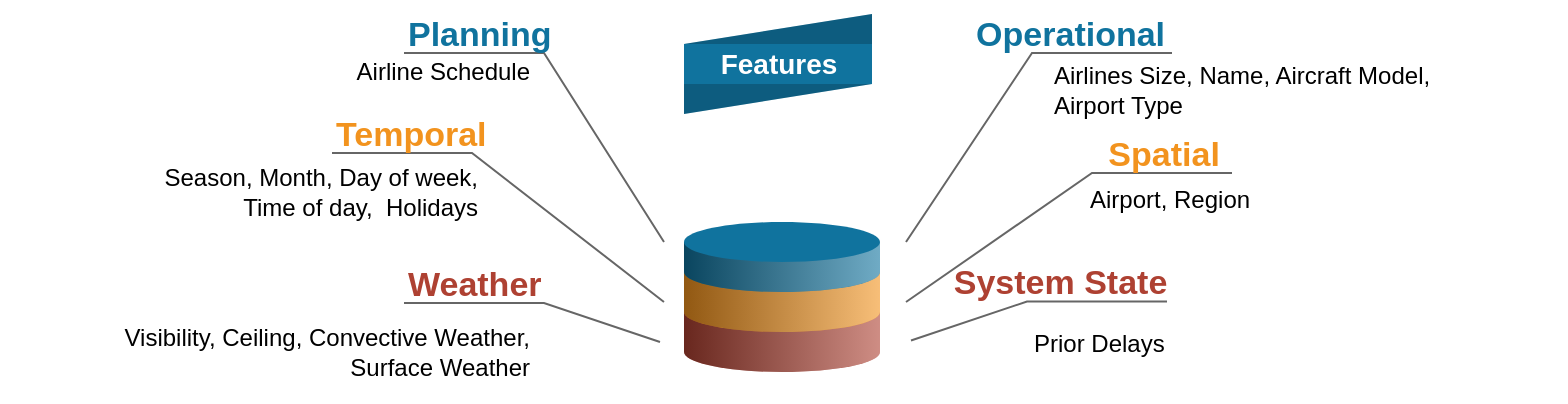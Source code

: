 <mxfile version="17.1.2" type="device" pages="4"><diagram id="ELxE1iW6Zo22qmKeIU2i" name="Featuers"><mxGraphModel dx="946" dy="502" grid="1" gridSize="10" guides="1" tooltips="1" connect="1" arrows="1" fold="1" page="1" pageScale="1" pageWidth="850" pageHeight="1100" math="0" shadow="0"><root><mxCell id="0"/><mxCell id="1" parent="0"/><mxCell id="eHnr-lLYkFIoQZAwKWYa-3" value="" style="verticalLabelPosition=middle;verticalAlign=middle;html=1;shape=mxgraph.infographic.cylinder;fillColor=#AE4132;strokeColor=none;shadow=0;align=left;labelPosition=right;spacingLeft=10;fontStyle=1;fontColor=#AE4132;" parent="1" vertex="1"><mxGeometry x="356" y="290" width="98" height="45" as="geometry"/></mxCell><mxCell id="eHnr-lLYkFIoQZAwKWYa-4" value="" style="verticalLabelPosition=middle;verticalAlign=middle;html=1;shape=mxgraph.infographic.cylinder;fillColor=#F2931E;strokeColor=none;shadow=0;align=left;labelPosition=right;spacingLeft=10;fontStyle=1;fontColor=#F2931E;" parent="1" vertex="1"><mxGeometry x="356" y="270" width="98" height="45" as="geometry"/></mxCell><mxCell id="eHnr-lLYkFIoQZAwKWYa-5" value="" style="verticalLabelPosition=middle;verticalAlign=middle;html=1;shape=mxgraph.infographic.cylinder;fillColor=#10739E;strokeColor=none;shadow=0;align=left;labelPosition=right;spacingLeft=10;fontStyle=1;fontColor=#10739E;" parent="1" vertex="1"><mxGeometry x="356" y="260" width="98" height="35" as="geometry"/></mxCell><mxCell id="eHnr-lLYkFIoQZAwKWYa-6" value="Planning" style="strokeWidth=1;shadow=0;dashed=0;align=center;html=1;shape=mxgraph.mockup.text.callout;linkText=;textSize=17;textColor=#666666;callDir=NW;callStyle=line;fontSize=17;fontColor=#10739E;align=left;verticalAlign=top;strokeColor=#666666;fillColor=#4D9900;flipV=0;fontStyle=1;" parent="1" vertex="1"><mxGeometry x="216" y="150" width="130" height="120" as="geometry"/></mxCell><mxCell id="eHnr-lLYkFIoQZAwKWYa-7" value="Temporal" style="strokeWidth=1;shadow=0;dashed=0;align=center;html=1;shape=mxgraph.mockup.text.callout;linkText=;textSize=17;textColor=#666666;callDir=NW;callStyle=line;fontSize=17;fontColor=#F2931E;align=left;verticalAlign=top;strokeColor=#666666;fillColor=#4D9900;flipV=0;fontStyle=1;" parent="1" vertex="1"><mxGeometry x="180" y="200" width="166" height="100" as="geometry"/></mxCell><mxCell id="eHnr-lLYkFIoQZAwKWYa-8" value="Weather" style="strokeWidth=1;shadow=0;dashed=0;align=center;html=1;shape=mxgraph.mockup.text.callout;linkText=;textSize=17;textColor=#666666;callDir=NW;callStyle=line;fontSize=17;fontColor=#AE4132;align=left;verticalAlign=top;strokeColor=#666666;fillColor=#4D9900;flipV=0;fontStyle=1;" parent="1" vertex="1"><mxGeometry x="216" y="275" width="128" height="45" as="geometry"/></mxCell><mxCell id="eHnr-lLYkFIoQZAwKWYa-11" value="Airline Schedule" style="rounded=0;whiteSpace=wrap;shadow=0;strokeColor=none;strokeWidth=6;fillColor=none;fontSize=12;align=right;html=1;" parent="1" vertex="1"><mxGeometry x="41" y="160" width="240" height="50" as="geometry"/></mxCell><mxCell id="eHnr-lLYkFIoQZAwKWYa-12" value="Season, Month, Day of week,&lt;br&gt;Time of day,&amp;nbsp; Holidays" style="rounded=0;whiteSpace=wrap;shadow=0;strokeColor=none;strokeWidth=6;fillColor=none;fontSize=12;align=right;html=1;" parent="1" vertex="1"><mxGeometry x="14" y="220" width="241" height="50" as="geometry"/></mxCell><mxCell id="eHnr-lLYkFIoQZAwKWYa-13" value="Visibility, Ceiling, Convective Weather, Surface Weather" style="rounded=0;whiteSpace=wrap;shadow=0;strokeColor=none;strokeWidth=6;fillColor=none;fontSize=12;align=right;html=1;" parent="1" vertex="1"><mxGeometry x="41" y="300" width="240" height="50" as="geometry"/></mxCell><mxCell id="eHnr-lLYkFIoQZAwKWYa-25" value="&amp;nbsp; &amp;nbsp; &amp;nbsp; &amp;nbsp;Operational" style="strokeWidth=1;shadow=0;dashed=0;align=right;html=1;shape=mxgraph.mockup.text.callout;linkText=;textSize=17;textColor=#666666;callDir=NW;callStyle=line;fontSize=17;fontColor=#10739E;align=left;verticalAlign=top;strokeColor=#666666;fillColor=#4D9900;flipV=0;fontStyle=1;flipH=1;" parent="1" vertex="1"><mxGeometry x="467" y="150" width="133" height="120" as="geometry"/></mxCell><mxCell id="eHnr-lLYkFIoQZAwKWYa-26" value="&amp;nbsp; &amp;nbsp; &amp;nbsp; &amp;nbsp; &amp;nbsp; &amp;nbsp; &amp;nbsp; &amp;nbsp; &amp;nbsp; &amp;nbsp; &amp;nbsp;Spatial" style="strokeWidth=1;shadow=0;dashed=0;align=center;html=1;shape=mxgraph.mockup.text.callout;linkText=;textSize=17;textColor=#666666;callDir=NW;callStyle=line;fontSize=17;fontColor=#F2931E;align=left;verticalAlign=top;strokeColor=#666666;fillColor=#4D9900;flipV=0;fontStyle=1;flipH=1;" parent="1" vertex="1"><mxGeometry x="467" y="210" width="163" height="90" as="geometry"/></mxCell><mxCell id="eHnr-lLYkFIoQZAwKWYa-29" value="Airlines Size, Name, Aircraft Model,&lt;br&gt;Airport Type" style="rounded=0;whiteSpace=wrap;shadow=0;strokeColor=none;strokeWidth=6;fillColor=none;fontSize=12;align=left;html=1;flipH=1;" parent="1" vertex="1"><mxGeometry x="539" y="169" width="240" height="50" as="geometry"/></mxCell><mxCell id="eHnr-lLYkFIoQZAwKWYa-30" value="Airport, Region" style="rounded=0;whiteSpace=wrap;shadow=0;strokeColor=none;strokeWidth=6;fillColor=none;fontSize=12;align=left;html=1;flipH=1;" parent="1" vertex="1"><mxGeometry x="557" y="224" width="240" height="50" as="geometry"/></mxCell><mxCell id="eHnr-lLYkFIoQZAwKWYa-31" value="Prior Delays" style="rounded=0;whiteSpace=wrap;shadow=0;strokeColor=none;strokeWidth=6;fillColor=none;fontSize=12;align=left;html=1;flipH=1;" parent="1" vertex="1"><mxGeometry x="529" y="296.25" width="240" height="50" as="geometry"/></mxCell><mxCell id="eHnr-lLYkFIoQZAwKWYa-33" value="Features" style="html=1;shape=mxgraph.infographic.ribbonRolled;dx=185;dy=15;fillColor=#10739E;strokeColor=none;align=center;verticalAlign=middle;fontColor=#ffffff;fontSize=14;fontStyle=1;" parent="1" vertex="1"><mxGeometry x="356" y="156" width="94" height="50" as="geometry"/></mxCell><mxCell id="eHnr-lLYkFIoQZAwKWYa-34" value="&amp;nbsp; &amp;nbsp; System State" style="strokeWidth=1;shadow=0;dashed=0;align=center;html=1;shape=mxgraph.mockup.text.callout;linkText=;textSize=17;textColor=#666666;callDir=NW;callStyle=line;fontSize=17;fontColor=#AE4132;align=left;verticalAlign=top;strokeColor=#666666;fillColor=#4D9900;flipV=0;fontStyle=1;flipH=1;" parent="1" vertex="1"><mxGeometry x="469.5" y="274.25" width="128" height="45" as="geometry"/></mxCell></root></mxGraphModel></diagram><diagram id="Yxs7DGi1loMOBAircm_u" name="Join Strategy"><mxGraphModel dx="946" dy="502" grid="1" gridSize="10" guides="1" tooltips="1" connect="1" arrows="1" fold="1" page="1" pageScale="1" pageWidth="1100" pageHeight="850" math="0" shadow="0"><root><mxCell id="9snrTsCeY3KyEI5mUoY3-0"/><mxCell id="9snrTsCeY3KyEI5mUoY3-1" parent="9snrTsCeY3KyEI5mUoY3-0"/><mxCell id="9snrTsCeY3KyEI5mUoY3-45" value="" style="rounded=0;whiteSpace=wrap;html=1;strokeColor=#FFFFFF;fillColor=none;" parent="9snrTsCeY3KyEI5mUoY3-1" vertex="1"><mxGeometry x="30" y="120" width="1050" height="540" as="geometry"/></mxCell><mxCell id="9snrTsCeY3KyEI5mUoY3-6" value="Identify Airport's &lt;br&gt;Weather Station" style="shape=ellipse;html=1;dashed=0;whitespace=wrap;perimeter=ellipsePerimeter;fillColor=#FFCC99;" parent="9snrTsCeY3KyEI5mUoY3-1" vertex="1"><mxGeometry x="280" y="190" width="120" height="110" as="geometry"/></mxCell><mxCell id="9snrTsCeY3KyEI5mUoY3-7" value="" style="curved=1;endArrow=classic;html=1;rounded=0;entryX=-0.025;entryY=0.409;entryDx=0;entryDy=0;entryPerimeter=0;" parent="9snrTsCeY3KyEI5mUoY3-1" target="9snrTsCeY3KyEI5mUoY3-6" edge="1"><mxGeometry width="50" height="50" relative="1" as="geometry"><mxPoint x="70" y="160" as="sourcePoint"/><mxPoint x="270" y="230" as="targetPoint"/><Array as="points"><mxPoint x="150" y="220"/></Array></mxGeometry></mxCell><mxCell id="9snrTsCeY3KyEI5mUoY3-8" value="Airport IATA/ICAO Codes" style="edgeLabel;html=1;align=center;verticalAlign=middle;resizable=0;points=[];fillColor=#FFFFFF;labelBackgroundColor=none;" parent="9snrTsCeY3KyEI5mUoY3-7" vertex="1" connectable="0"><mxGeometry x="0.114" y="1" relative="1" as="geometry"><mxPoint x="-64" y="-23" as="offset"/></mxGeometry></mxCell><mxCell id="9snrTsCeY3KyEI5mUoY3-9" value="" style="curved=1;endArrow=classic;html=1;rounded=0;entryX=-0.017;entryY=0.418;entryDx=0;entryDy=0;entryPerimeter=0;" parent="9snrTsCeY3KyEI5mUoY3-1" target="9snrTsCeY3KyEI5mUoY3-6" edge="1"><mxGeometry width="50" height="50" relative="1" as="geometry"><mxPoint x="80" y="300" as="sourcePoint"/><mxPoint x="290" y="230" as="targetPoint"/><Array as="points"><mxPoint x="100" y="280"/><mxPoint x="160" y="230"/></Array></mxGeometry></mxCell><mxCell id="9snrTsCeY3KyEI5mUoY3-10" value="Weather Station, Neighbor ICAO,&lt;br&gt;Distance to neighbor" style="edgeLabel;html=1;align=center;verticalAlign=middle;resizable=0;points=[];fillColor=none;labelBackgroundColor=none;" parent="9snrTsCeY3KyEI5mUoY3-9" vertex="1" connectable="0"><mxGeometry x="0.114" y="1" relative="1" as="geometry"><mxPoint x="-2" y="24" as="offset"/></mxGeometry></mxCell><mxCell id="9snrTsCeY3KyEI5mUoY3-11" value="" style="curved=1;endArrow=classic;html=1;rounded=0;entryX=0;entryY=0.5;entryDx=0;entryDy=0;" parent="9snrTsCeY3KyEI5mUoY3-1" target="9snrTsCeY3KyEI5mUoY3-25" edge="1"><mxGeometry width="50" height="50" relative="1" as="geometry"><mxPoint x="60" y="360" as="sourcePoint"/><mxPoint x="280" y="430" as="targetPoint"/><Array as="points"><mxPoint x="150" y="391"/></Array></mxGeometry></mxCell><mxCell id="9snrTsCeY3KyEI5mUoY3-12" value="Airport Latitude/Longitude" style="edgeLabel;html=1;align=center;verticalAlign=middle;resizable=0;points=[];fillColor=none;labelBackgroundColor=none;" parent="9snrTsCeY3KyEI5mUoY3-11" vertex="1" connectable="0"><mxGeometry x="0.114" y="1" relative="1" as="geometry"><mxPoint x="-22" y="-10" as="offset"/></mxGeometry></mxCell><mxCell id="9snrTsCeY3KyEI5mUoY3-13" value="" style="curved=1;endArrow=classic;html=1;rounded=0;entryX=0;entryY=0.5;entryDx=0;entryDy=0;" parent="9snrTsCeY3KyEI5mUoY3-1" target="9snrTsCeY3KyEI5mUoY3-25" edge="1"><mxGeometry width="50" height="50" relative="1" as="geometry"><mxPoint x="50" y="460" as="sourcePoint"/><mxPoint x="280" y="460" as="targetPoint"/><Array as="points"><mxPoint x="120" y="420"/></Array></mxGeometry></mxCell><mxCell id="9snrTsCeY3KyEI5mUoY3-14" value="Weather Station Latitude/Longitude" style="edgeLabel;html=1;align=center;verticalAlign=middle;resizable=0;points=[];fillColor=none;labelBackgroundColor=none;" parent="9snrTsCeY3KyEI5mUoY3-13" vertex="1" connectable="0"><mxGeometry x="0.114" y="1" relative="1" as="geometry"><mxPoint x="-19" y="7" as="offset"/></mxGeometry></mxCell><mxCell id="9snrTsCeY3KyEI5mUoY3-15" value="" style="curved=1;endArrow=classic;html=1;rounded=0;entryX=0;entryY=0.5;entryDx=0;entryDy=0;exitX=0.967;exitY=0.709;exitDx=0;exitDy=0;exitPerimeter=0;" parent="9snrTsCeY3KyEI5mUoY3-1" source="9snrTsCeY3KyEI5mUoY3-6" target="9snrTsCeY3KyEI5mUoY3-21" edge="1"><mxGeometry width="50" height="50" relative="1" as="geometry"><mxPoint x="440" y="230" as="sourcePoint"/><mxPoint x="670" y="350" as="targetPoint"/><Array as="points"><mxPoint x="500" y="352"/></Array></mxGeometry></mxCell><mxCell id="9snrTsCeY3KyEI5mUoY3-16" value="Upto 5 weather stations&lt;br&gt;within 20 miles" style="edgeLabel;html=1;align=center;verticalAlign=middle;resizable=0;points=[];fillColor=none;labelBackgroundColor=none;" parent="9snrTsCeY3KyEI5mUoY3-15" vertex="1" connectable="0"><mxGeometry x="0.114" y="1" relative="1" as="geometry"><mxPoint x="16" y="-6" as="offset"/></mxGeometry></mxCell><mxCell id="9snrTsCeY3KyEI5mUoY3-19" value="" style="curved=1;endArrow=classic;html=1;rounded=0;entryX=0;entryY=0.5;entryDx=0;entryDy=0;exitX=1.025;exitY=0.418;exitDx=0;exitDy=0;exitPerimeter=0;" parent="9snrTsCeY3KyEI5mUoY3-1" source="9snrTsCeY3KyEI5mUoY3-25" target="9snrTsCeY3KyEI5mUoY3-21" edge="1"><mxGeometry width="50" height="50" relative="1" as="geometry"><mxPoint x="390.374" y="427.405" as="sourcePoint"/><mxPoint x="670" y="350" as="targetPoint"/><Array as="points"><mxPoint x="510" y="350"/></Array></mxGeometry></mxCell><mxCell id="9snrTsCeY3KyEI5mUoY3-21" value="Aggregate and&amp;nbsp;&lt;br&gt;Window Weather" style="shape=ellipse;html=1;dashed=0;whitespace=wrap;perimeter=ellipsePerimeter;fillColor=#FFCC99;" parent="9snrTsCeY3KyEI5mUoY3-1" vertex="1"><mxGeometry x="590" y="300" width="110" height="103" as="geometry"/></mxCell><mxCell id="9snrTsCeY3KyEI5mUoY3-22" value="Time Window&lt;br&gt;For Flights" style="shape=ellipse;html=1;dashed=0;whitespace=wrap;perimeter=ellipsePerimeter;fillColor=#FFCC99;" parent="9snrTsCeY3KyEI5mUoY3-1" vertex="1"><mxGeometry x="532" y="479" width="100" height="100" as="geometry"/></mxCell><mxCell id="9snrTsCeY3KyEI5mUoY3-23" value="" style="curved=1;endArrow=classic;html=1;rounded=0;entryX=0;entryY=0.5;entryDx=0;entryDy=0;" parent="9snrTsCeY3KyEI5mUoY3-1" target="9snrTsCeY3KyEI5mUoY3-22" edge="1"><mxGeometry width="50" height="50" relative="1" as="geometry"><mxPoint x="350" y="500" as="sourcePoint"/><mxPoint x="680" y="590" as="targetPoint"/><Array as="points"/></mxGeometry></mxCell><mxCell id="9snrTsCeY3KyEI5mUoY3-24" value="Flight Info" style="edgeLabel;html=1;align=center;verticalAlign=middle;resizable=0;points=[];fillColor=none;labelBackgroundColor=none;" parent="9snrTsCeY3KyEI5mUoY3-23" vertex="1" connectable="0"><mxGeometry x="0.114" y="1" relative="1" as="geometry"><mxPoint x="-45" y="-9" as="offset"/></mxGeometry></mxCell><mxCell id="9snrTsCeY3KyEI5mUoY3-25" value="Nearest Neighbor&lt;br&gt;Search" style="shape=ellipse;html=1;dashed=0;whitespace=wrap;perimeter=ellipsePerimeter;fillColor=#FFCC99;" parent="9snrTsCeY3KyEI5mUoY3-1" vertex="1"><mxGeometry x="280" y="351" width="120" height="110" as="geometry"/></mxCell><mxCell id="9snrTsCeY3KyEI5mUoY3-26" value="Weather 2 hours&amp;nbsp;&lt;br&gt;Before Departure" style="shape=ellipse;html=1;dashed=0;whitespace=wrap;perimeter=ellipsePerimeter;fillColor=#FFCC99;" parent="9snrTsCeY3KyEI5mUoY3-1" vertex="1"><mxGeometry x="805" y="374" width="110" height="103" as="geometry"/></mxCell><mxCell id="9snrTsCeY3KyEI5mUoY3-27" value="" style="curved=1;endArrow=classic;html=1;rounded=0;entryX=0;entryY=0.5;entryDx=0;entryDy=0;" parent="9snrTsCeY3KyEI5mUoY3-1" target="9snrTsCeY3KyEI5mUoY3-22" edge="1"><mxGeometry width="50" height="50" relative="1" as="geometry"><mxPoint x="360" y="570" as="sourcePoint"/><mxPoint x="540" y="498" as="targetPoint"/><Array as="points"><mxPoint x="440" y="510"/></Array></mxGeometry></mxCell><mxCell id="9snrTsCeY3KyEI5mUoY3-28" value="Airport Timezone" style="edgeLabel;html=1;align=center;verticalAlign=middle;resizable=0;points=[];fillColor=none;labelBackgroundColor=none;" parent="9snrTsCeY3KyEI5mUoY3-27" vertex="1" connectable="0"><mxGeometry x="0.114" y="1" relative="1" as="geometry"><mxPoint x="-29" y="31" as="offset"/></mxGeometry></mxCell><mxCell id="9snrTsCeY3KyEI5mUoY3-30" value="" style="curved=1;endArrow=classic;html=1;rounded=0;exitX=0.973;exitY=0.689;exitDx=0;exitDy=0;exitPerimeter=0;entryX=0.027;entryY=0.369;entryDx=0;entryDy=0;entryPerimeter=0;" parent="9snrTsCeY3KyEI5mUoY3-1" source="9snrTsCeY3KyEI5mUoY3-21" target="9snrTsCeY3KyEI5mUoY3-26" edge="1"><mxGeometry width="50" height="50" relative="1" as="geometry"><mxPoint x="700" y="351" as="sourcePoint"/><mxPoint x="800" y="410" as="targetPoint"/><Array as="points"><mxPoint x="720" y="400"/></Array></mxGeometry></mxCell><mxCell id="9snrTsCeY3KyEI5mUoY3-31" value="Hourly Weather" style="edgeLabel;html=1;align=center;verticalAlign=middle;resizable=0;points=[];fillColor=none;labelBackgroundColor=none;" parent="9snrTsCeY3KyEI5mUoY3-30" vertex="1" connectable="0"><mxGeometry x="0.114" y="1" relative="1" as="geometry"><mxPoint x="-3" y="-23" as="offset"/></mxGeometry></mxCell><mxCell id="9snrTsCeY3KyEI5mUoY3-32" value="" style="curved=1;endArrow=classic;html=1;rounded=0;entryX=-0.009;entryY=0.369;entryDx=0;entryDy=0;exitX=1.01;exitY=0.44;exitDx=0;exitDy=0;exitPerimeter=0;entryPerimeter=0;" parent="9snrTsCeY3KyEI5mUoY3-1" source="9snrTsCeY3KyEI5mUoY3-22" target="9snrTsCeY3KyEI5mUoY3-26" edge="1"><mxGeometry width="50" height="50" relative="1" as="geometry"><mxPoint x="630" y="483" as="sourcePoint"/><mxPoint x="800" y="461" as="targetPoint"/><Array as="points"><mxPoint x="690" y="450"/><mxPoint x="750" y="420"/></Array></mxGeometry></mxCell><mxCell id="9snrTsCeY3KyEI5mUoY3-33" value="Hourly Flights" style="edgeLabel;html=1;align=center;verticalAlign=middle;resizable=0;points=[];fillColor=none;labelBackgroundColor=none;" parent="9snrTsCeY3KyEI5mUoY3-32" vertex="1" connectable="0"><mxGeometry x="0.114" y="1" relative="1" as="geometry"><mxPoint x="-23" y="23" as="offset"/></mxGeometry></mxCell><mxCell id="9snrTsCeY3KyEI5mUoY3-36" value="Flight Arrival&lt;br&gt;Information" style="shape=ellipse;html=1;dashed=0;whitespace=wrap;perimeter=ellipsePerimeter;fillColor=#FFCC99;" parent="9snrTsCeY3KyEI5mUoY3-1" vertex="1"><mxGeometry x="753" y="530" width="100" height="100" as="geometry"/></mxCell><mxCell id="9snrTsCeY3KyEI5mUoY3-37" value="" style="curved=1;endArrow=classic;html=1;rounded=0;entryX=0;entryY=0.5;entryDx=0;entryDy=0;" parent="9snrTsCeY3KyEI5mUoY3-1" target="9snrTsCeY3KyEI5mUoY3-36" edge="1"><mxGeometry width="50" height="50" relative="1" as="geometry"><mxPoint x="630" y="620" as="sourcePoint"/><mxPoint x="532" y="669" as="targetPoint"/><Array as="points"><mxPoint x="690" y="590"/></Array></mxGeometry></mxCell><mxCell id="9snrTsCeY3KyEI5mUoY3-38" value="Flight Arrival, Tail Number" style="edgeLabel;html=1;align=center;verticalAlign=middle;resizable=0;points=[];fillColor=none;labelBackgroundColor=none;" parent="9snrTsCeY3KyEI5mUoY3-37" vertex="1" connectable="0"><mxGeometry x="0.114" y="1" relative="1" as="geometry"><mxPoint x="-15" y="21" as="offset"/></mxGeometry></mxCell><mxCell id="9snrTsCeY3KyEI5mUoY3-39" value="Joined Data" style="html=1;dashed=0;whitespace=wrap;shape=partialRectangle;right=0;fillColor=#FFCC99;" parent="9snrTsCeY3KyEI5mUoY3-1" vertex="1"><mxGeometry x="945" y="479" width="100" height="30" as="geometry"/></mxCell><mxCell id="9snrTsCeY3KyEI5mUoY3-40" value="" style="curved=1;endArrow=classic;html=1;rounded=0;exitX=0.973;exitY=0.689;exitDx=0;exitDy=0;exitPerimeter=0;entryX=0;entryY=0;entryDx=0;entryDy=0;" parent="9snrTsCeY3KyEI5mUoY3-1" target="9snrTsCeY3KyEI5mUoY3-39" edge="1"><mxGeometry width="50" height="50" relative="1" as="geometry"><mxPoint x="915" y="435.957" as="sourcePoint"/><mxPoint x="1025.94" y="476.997" as="targetPoint"/><Array as="points"><mxPoint x="937.97" y="464.99"/></Array></mxGeometry></mxCell><mxCell id="9snrTsCeY3KyEI5mUoY3-41" value="Weather Features" style="edgeLabel;html=1;align=center;verticalAlign=middle;resizable=0;points=[];fillColor=none;labelBackgroundColor=none;" parent="9snrTsCeY3KyEI5mUoY3-40" vertex="1" connectable="0"><mxGeometry x="0.114" y="1" relative="1" as="geometry"><mxPoint x="-14" y="3" as="offset"/></mxGeometry></mxCell><mxCell id="9snrTsCeY3KyEI5mUoY3-42" value="" style="curved=1;endArrow=classic;html=1;rounded=0;entryX=0;entryY=0.5;entryDx=0;entryDy=0;exitX=1;exitY=0;exitDx=0;exitDy=0;" parent="9snrTsCeY3KyEI5mUoY3-1" source="9snrTsCeY3KyEI5mUoY3-36" target="9snrTsCeY3KyEI5mUoY3-39" edge="1"><mxGeometry width="50" height="50" relative="1" as="geometry"><mxPoint x="640" y="630" as="sourcePoint"/><mxPoint x="820" y="590" as="targetPoint"/><Array as="points"><mxPoint x="895" y="500"/></Array></mxGeometry></mxCell><mxCell id="9snrTsCeY3KyEI5mUoY3-43" value="Arrival Features" style="edgeLabel;html=1;align=center;verticalAlign=middle;resizable=0;points=[];fillColor=none;labelBackgroundColor=none;" parent="9snrTsCeY3KyEI5mUoY3-42" vertex="1" connectable="0"><mxGeometry x="0.114" y="1" relative="1" as="geometry"><mxPoint x="9" y="38" as="offset"/></mxGeometry></mxCell><mxCell id="4X8jg-uY6ggj6qq-rage-1" value="" style="curved=1;endArrow=classic;html=1;rounded=0;exitX=0.59;exitY=1.033;exitDx=0;exitDy=0;exitPerimeter=0;entryX=0.5;entryY=0;entryDx=0;entryDy=0;" edge="1" parent="9snrTsCeY3KyEI5mUoY3-1" source="4X8jg-uY6ggj6qq-rage-7" target="9snrTsCeY3KyEI5mUoY3-39"><mxGeometry width="50" height="50" relative="1" as="geometry"><mxPoint x="932.97" y="321.979" as="sourcePoint"/><mxPoint x="955" y="489" as="targetPoint"/><Array as="points"/></mxGeometry></mxCell><mxCell id="4X8jg-uY6ggj6qq-rage-4" value="" style="curved=1;endArrow=classic;html=1;rounded=0;entryX=0.35;entryY=0.033;entryDx=0;entryDy=0;exitX=0.64;exitY=1.1;exitDx=0;exitDy=0;exitPerimeter=0;entryPerimeter=0;" edge="1" parent="9snrTsCeY3KyEI5mUoY3-1" source="4X8jg-uY6ggj6qq-rage-6" target="9snrTsCeY3KyEI5mUoY3-39"><mxGeometry width="50" height="50" relative="1" as="geometry"><mxPoint x="803.985" y="294.917" as="sourcePoint"/><mxPoint x="963" y="477" as="targetPoint"/><Array as="points"><mxPoint x="960" y="370"/></Array></mxGeometry></mxCell><mxCell id="4X8jg-uY6ggj6qq-rage-6" value="Flights" style="html=1;dashed=0;whitespace=wrap;shape=partialRectangle;right=0;fillColor=#FFCC99;" vertex="1" parent="9snrTsCeY3KyEI5mUoY3-1"><mxGeometry x="880" y="300" width="100" height="30" as="geometry"/></mxCell><mxCell id="4X8jg-uY6ggj6qq-rage-7" value="Holidays" style="html=1;dashed=0;whitespace=wrap;shape=partialRectangle;right=0;fillColor=#FFCC99;" vertex="1" parent="9snrTsCeY3KyEI5mUoY3-1"><mxGeometry x="980" y="351" width="100" height="30" as="geometry"/></mxCell><mxCell id="4X8jg-uY6ggj6qq-rage-8" value="Flights" style="html=1;dashed=0;whitespace=wrap;shape=partialRectangle;right=0;fillColor=#FFCC99;" vertex="1" parent="9snrTsCeY3KyEI5mUoY3-1"><mxGeometry x="870" y="640" width="100" height="30" as="geometry"/></mxCell><mxCell id="4X8jg-uY6ggj6qq-rage-9" value="" style="curved=1;endArrow=classic;html=1;rounded=0;entryX=0.5;entryY=1;entryDx=0;entryDy=0;exitX=0.41;exitY=-0.067;exitDx=0;exitDy=0;exitPerimeter=0;" edge="1" parent="9snrTsCeY3KyEI5mUoY3-1" source="4X8jg-uY6ggj6qq-rage-8" target="9snrTsCeY3KyEI5mUoY3-39"><mxGeometry width="50" height="50" relative="1" as="geometry"><mxPoint x="904" y="313" as="sourcePoint"/><mxPoint x="973" y="487" as="targetPoint"/><Array as="points"><mxPoint x="960" y="590"/></Array></mxGeometry></mxCell></root></mxGraphModel></diagram><diagram id="CENBwo9_lB7nV1b0lRuD" name="Data Pipeline"><mxGraphModel dx="946" dy="502" grid="1" gridSize="10" guides="1" tooltips="1" connect="1" arrows="1" fold="1" page="1" pageScale="1" pageWidth="1100" pageHeight="850" math="0" shadow="0"><root><mxCell id="f1CGAwBsZmgFilB_ZG5D-0"/><mxCell id="f1CGAwBsZmgFilB_ZG5D-1" parent="f1CGAwBsZmgFilB_ZG5D-0"/><mxCell id="x0UOoGKCT_7SQoaScSWO-2" value="" style="shape=step;perimeter=stepPerimeter;whiteSpace=wrap;html=1;fixedSize=1;size=10;direction=south;fillColor=#10739E;strokeColor=none;rounded=0;labelBackgroundColor=none;" parent="f1CGAwBsZmgFilB_ZG5D-1" vertex="1"><mxGeometry x="120" y="82" width="70" height="80" as="geometry"/></mxCell><mxCell id="x0UOoGKCT_7SQoaScSWO-3" value="" style="shape=step;perimeter=stepPerimeter;whiteSpace=wrap;html=1;fixedSize=1;size=10;direction=south;fillColor=#F2931E;strokeColor=none;rounded=0;labelBackgroundColor=none;" parent="f1CGAwBsZmgFilB_ZG5D-1" vertex="1"><mxGeometry x="120" y="162" width="70" height="80" as="geometry"/></mxCell><mxCell id="x0UOoGKCT_7SQoaScSWO-4" value="" style="shape=step;perimeter=stepPerimeter;whiteSpace=wrap;html=1;fixedSize=1;size=10;direction=south;fillColor=#AE4132;strokeColor=none;rounded=0;labelBackgroundColor=none;" parent="f1CGAwBsZmgFilB_ZG5D-1" vertex="1"><mxGeometry x="120" y="242" width="70" height="80" as="geometry"/></mxCell><mxCell id="x0UOoGKCT_7SQoaScSWO-7" value="&lt;font&gt;&lt;font style=&quot;font-size: 12px&quot; color=&quot;#10739E&quot;&gt;&lt;b&gt;Raw Data&lt;/b&gt;&lt;/font&gt;&lt;br&gt;&lt;br&gt;&lt;font size=&quot;1&quot;&gt;Source data as Parquet files.&lt;/font&gt;&lt;br&gt;&lt;/font&gt;" style="rounded=1;strokeColor=none;fillColor=#EEEEEE;align=center;arcSize=12;verticalAlign=top;whiteSpace=wrap;html=1;fontSize=12;labelBackgroundColor=none;" parent="f1CGAwBsZmgFilB_ZG5D-1" vertex="1"><mxGeometry x="220" y="82" width="200" height="70" as="geometry"/></mxCell><mxCell id="x0UOoGKCT_7SQoaScSWO-8" value="&lt;font&gt;&lt;font style=&quot;font-size: 12px&quot; color=&quot;#F2931E&quot;&gt;&lt;b&gt;Staged Data&lt;/b&gt;&lt;/font&gt;&lt;br&gt;&lt;br&gt;&lt;font size=&quot;1&quot;&gt;Filtered, transformed and merged airports, weather and flight data as Parquet files.&lt;/font&gt;&lt;br&gt;&lt;/font&gt;" style="rounded=1;strokeColor=none;fillColor=#EEEEEE;align=center;arcSize=12;verticalAlign=top;whiteSpace=wrap;html=1;fontSize=12;labelBackgroundColor=none;" parent="f1CGAwBsZmgFilB_ZG5D-1" vertex="1"><mxGeometry x="220" y="162" width="200" height="70" as="geometry"/></mxCell><mxCell id="x0UOoGKCT_7SQoaScSWO-9" value="&lt;font style=&quot;font-size: 10px&quot;&gt;&lt;font style=&quot;font-size: 12px&quot; color=&quot;#AE4132&quot;&gt;&lt;b&gt;Feature Store&lt;/b&gt;&lt;/font&gt;&lt;br&gt;&lt;br&gt;&lt;font size=&quot;1&quot;&gt;Normalized and transformed flight level features for model training.&lt;/font&gt;&lt;/font&gt;" style="rounded=1;strokeColor=none;fillColor=#EEEEEE;align=center;arcSize=12;verticalAlign=top;whiteSpace=wrap;html=1;fontSize=12;labelBackgroundColor=none;" parent="f1CGAwBsZmgFilB_ZG5D-1" vertex="1"><mxGeometry x="220" y="242" width="200" height="70" as="geometry"/></mxCell><mxCell id="x0UOoGKCT_7SQoaScSWO-14" value="" style="html=1;shadow=0;dashed=0;align=center;verticalAlign=middle;shape=mxgraph.arrows2.uTurnArrow;dy=22;arrowHead=70;dx2=35;strokeColor=#ffffff;fillColor=#AE4132;fontSize=12;fontColor=#3333FF;flipH=1;flipV=1;strokeWidth=4;labelBackgroundColor=none;" parent="f1CGAwBsZmgFilB_ZG5D-1" vertex="1"><mxGeometry x="640" y="240" width="270" height="140" as="geometry"/></mxCell><mxCell id="x0UOoGKCT_7SQoaScSWO-15" value="" style="html=1;shadow=0;dashed=0;align=center;verticalAlign=middle;shape=mxgraph.arrows2.uTurnArrow;dy=22;arrowHead=70;dx2=35;strokeColor=#ffffff;fillColor=#F2931E;fontSize=12;fontColor=#3333FF;flipV=1;strokeWidth=4;labelBackgroundColor=none;" parent="f1CGAwBsZmgFilB_ZG5D-1" vertex="1"><mxGeometry x="540" y="161" width="300" height="140" as="geometry"/></mxCell><mxCell id="x0UOoGKCT_7SQoaScSWO-16" value="" style="html=1;shadow=0;dashed=0;align=center;verticalAlign=middle;shape=mxgraph.arrows2.uTurnArrow;dy=22;arrowHead=70;dx2=35;strokeColor=#ffffff;fillColor=#10739E;fontSize=12;fontColor=#3333FF;flipH=1;flipV=1;strokeWidth=4;labelBackgroundColor=none;" parent="f1CGAwBsZmgFilB_ZG5D-1" vertex="1"><mxGeometry x="550" y="82" width="360" height="140" as="geometry"/></mxCell><mxCell id="x0UOoGKCT_7SQoaScSWO-17" value="&lt;b&gt;&lt;font style=&quot;font-size: 12px&quot;&gt;Raw Data&lt;/font&gt;&lt;/b&gt;&lt;br style=&quot;font-size: 7px&quot;&gt;&lt;font style=&quot;font-size: 10px&quot;&gt;Source data as Parquet files.&lt;/font&gt;" style="rounded=0;whiteSpace=wrap;shadow=0;strokeColor=none;strokeWidth=6;fillColor=none;fontSize=7;fontColor=#FFFFFF;align=left;html=1;spacingLeft=5;labelBackgroundColor=none;" parent="f1CGAwBsZmgFilB_ZG5D-1" vertex="1"><mxGeometry x="637" y="82" width="150" height="40" as="geometry"/></mxCell><mxCell id="x0UOoGKCT_7SQoaScSWO-18" value="&lt;b&gt;&lt;font style=&quot;font-size: 12px&quot;&gt;Staged Data&lt;/font&gt;&lt;/b&gt;&lt;br style=&quot;font-size: 7px&quot;&gt;&lt;font style=&quot;font-size: 10px&quot;&gt;Filtered, transformed and merged airports, weather and flight data as Parquet files.&lt;/font&gt;" style="rounded=0;whiteSpace=wrap;shadow=0;strokeColor=none;strokeWidth=6;fillColor=none;fontSize=7;fontColor=#FFFFFF;align=left;html=1;spacingLeft=5;labelBackgroundColor=none;" parent="f1CGAwBsZmgFilB_ZG5D-1" vertex="1"><mxGeometry x="609" y="161" width="210" height="40" as="geometry"/></mxCell><mxCell id="x0UOoGKCT_7SQoaScSWO-19" value="&lt;b&gt;&lt;font style=&quot;font-size: 12px&quot;&gt;Feature Store&lt;/font&gt;&lt;/b&gt;&lt;br style=&quot;font-size: 7px&quot;&gt;&lt;font style=&quot;font-size: 10px&quot;&gt;Normalized and transformed flight level features for model training.&lt;/font&gt;" style="rounded=0;whiteSpace=wrap;shadow=0;strokeColor=none;strokeWidth=6;fillColor=none;fontSize=7;fontColor=#FFFFFF;align=left;html=1;spacingLeft=5;labelBackgroundColor=none;" parent="f1CGAwBsZmgFilB_ZG5D-1" vertex="1"><mxGeometry x="666" y="240" width="210" height="40" as="geometry"/></mxCell><mxCell id="x0UOoGKCT_7SQoaScSWO-20" value="&lt;b style=&quot;font-size: 7px&quot;&gt;LABEL&lt;/b&gt;&lt;br style=&quot;font-size: 7px&quot;&gt;Lorem ipsum dolor sit amet, consectetur adipisicing elit, sed do eiusmod tempor incididunt ut labore et dolore magna aliqua." style="rounded=0;whiteSpace=wrap;shadow=0;strokeColor=none;strokeWidth=6;fillColor=none;fontSize=7;fontColor=#FFFFFF;align=left;html=1;spacingLeft=5;labelBackgroundColor=none;" parent="f1CGAwBsZmgFilB_ZG5D-1" vertex="1"><mxGeometry x="660" y="319" width="150" height="40" as="geometry"/></mxCell><mxCell id="x0UOoGKCT_7SQoaScSWO-22" value="Model Training" style="html=1;shape=mxgraph.infographic.ribbonSimple;notch1=20;notch2=20;fillColor=#23445D;strokeColor=none;align=center;verticalAlign=middle;fontColor=#ffffff;fontSize=14;fontStyle=1;labelBackgroundColor=none;flipH=1;" parent="f1CGAwBsZmgFilB_ZG5D-1" vertex="1"><mxGeometry x="550" y="319" width="270" height="50" as="geometry"/></mxCell></root></mxGraphModel></diagram><diagram id="CmsXrU-qw6z0ZYvhH7St" name="Page-4"><mxGraphModel dx="788" dy="418" grid="1" gridSize="10" guides="1" tooltips="1" connect="1" arrows="1" fold="1" page="1" pageScale="1" pageWidth="1100" pageHeight="850" math="0" shadow="0"><root><mxCell id="xRVHZFpK7oY9Fr0PNxqn-0"/><mxCell id="xRVHZFpK7oY9Fr0PNxqn-1" parent="xRVHZFpK7oY9Fr0PNxqn-0"/><mxCell id="xRVHZFpK7oY9Fr0PNxqn-7" value="Flight" style="rounded=0;whiteSpace=wrap;html=1;" vertex="1" parent="xRVHZFpK7oY9Fr0PNxqn-1"><mxGeometry x="40" y="200" width="120" height="60" as="geometry"/></mxCell><mxCell id="xRVHZFpK7oY9Fr0PNxqn-8" value="Airport&lt;br&gt;" style="rounded=0;whiteSpace=wrap;html=1;" vertex="1" parent="xRVHZFpK7oY9Fr0PNxqn-1"><mxGeometry x="40" y="80" width="120" height="60" as="geometry"/></mxCell><mxCell id="xRVHZFpK7oY9Fr0PNxqn-9" value="Weather Station&lt;br&gt;800+" style="rounded=0;whiteSpace=wrap;html=1;" vertex="1" parent="xRVHZFpK7oY9Fr0PNxqn-1"><mxGeometry x="40" y="320" width="120" height="60" as="geometry"/></mxCell><mxCell id="xRVHZFpK7oY9Fr0PNxqn-10" value="" style="endArrow=classic;html=1;rounded=0;" edge="1" parent="xRVHZFpK7oY9Fr0PNxqn-1"><mxGeometry width="50" height="50" relative="1" as="geometry"><mxPoint x="520" y="70" as="sourcePoint"/><mxPoint x="520" y="550" as="targetPoint"/></mxGeometry></mxCell><mxCell id="xRVHZFpK7oY9Fr0PNxqn-11" value="" style="endArrow=none;dashed=1;html=1;rounded=0;" edge="1" parent="xRVHZFpK7oY9Fr0PNxqn-1"><mxGeometry width="50" height="50" relative="1" as="geometry"><mxPoint x="420" y="310" as="sourcePoint"/><mxPoint x="620" y="310" as="targetPoint"/></mxGeometry></mxCell><mxCell id="xRVHZFpK7oY9Fr0PNxqn-13" value="Jan 1 2022 5 pm UTC" style="text;html=1;strokeColor=none;fillColor=none;align=center;verticalAlign=middle;whiteSpace=wrap;rounded=0;" vertex="1" parent="xRVHZFpK7oY9Fr0PNxqn-1"><mxGeometry x="530" y="70" width="60" height="30" as="geometry"/></mxCell><mxCell id="xRVHZFpK7oY9Fr0PNxqn-14" value="Jan 2 2022 5 pm UTC" style="text;html=1;strokeColor=none;fillColor=none;align=center;verticalAlign=middle;whiteSpace=wrap;rounded=0;" vertex="1" parent="xRVHZFpK7oY9Fr0PNxqn-1"><mxGeometry x="540" y="500" width="60" height="30" as="geometry"/></mxCell><mxCell id="xRVHZFpK7oY9Fr0PNxqn-17" value="SFO" style="text;html=1;strokeColor=none;fillColor=none;align=center;verticalAlign=middle;whiteSpace=wrap;rounded=0;" vertex="1" parent="xRVHZFpK7oY9Fr0PNxqn-1"><mxGeometry x="510" y="190" width="60" height="30" as="geometry"/></mxCell><mxCell id="xRVHZFpK7oY9Fr0PNxqn-18" value="JFK" style="text;html=1;strokeColor=none;fillColor=none;align=center;verticalAlign=middle;whiteSpace=wrap;rounded=0;" vertex="1" parent="xRVHZFpK7oY9Fr0PNxqn-1"><mxGeometry x="510" y="410" width="60" height="30" as="geometry"/></mxCell><mxCell id="xRVHZFpK7oY9Fr0PNxqn-20" value="" style="curved=1;endArrow=classic;html=1;rounded=0;entryX=1;entryY=0;entryDx=0;entryDy=0;" edge="1" parent="xRVHZFpK7oY9Fr0PNxqn-1" target="xRVHZFpK7oY9Fr0PNxqn-18"><mxGeometry width="50" height="50" relative="1" as="geometry"><mxPoint x="570" y="210" as="sourcePoint"/><mxPoint x="570" y="430" as="targetPoint"/><Array as="points"><mxPoint x="590" y="260"/><mxPoint x="600" y="340"/></Array></mxGeometry></mxCell><mxCell id="xRVHZFpK7oY9Fr0PNxqn-21" value="18:00" style="text;html=1;strokeColor=none;fillColor=none;align=center;verticalAlign=middle;whiteSpace=wrap;rounded=0;" vertex="1" parent="xRVHZFpK7oY9Fr0PNxqn-1"><mxGeometry x="450" y="180" width="60" height="30" as="geometry"/></mxCell><mxCell id="xRVHZFpK7oY9Fr0PNxqn-22" value="10:00" style="text;html=1;strokeColor=none;fillColor=none;align=center;verticalAlign=middle;whiteSpace=wrap;rounded=0;" vertex="1" parent="xRVHZFpK7oY9Fr0PNxqn-1"><mxGeometry x="460" y="400" width="60" height="30" as="geometry"/></mxCell><mxCell id="xRVHZFpK7oY9Fr0PNxqn-23" value="Aggregated Features" style="text;html=1;strokeColor=none;fillColor=none;align=center;verticalAlign=middle;whiteSpace=wrap;rounded=0;" vertex="1" parent="xRVHZFpK7oY9Fr0PNxqn-1"><mxGeometry x="580" y="140" width="60" height="30" as="geometry"/></mxCell><mxCell id="xRVHZFpK7oY9Fr0PNxqn-24" value="" style="endArrow=none;dashed=1;html=1;rounded=0;" edge="1" parent="xRVHZFpK7oY9Fr0PNxqn-1"><mxGeometry width="50" height="50" relative="1" as="geometry"><mxPoint x="510" y="150" as="sourcePoint"/><mxPoint x="530" y="150" as="targetPoint"/></mxGeometry></mxCell><mxCell id="xRVHZFpK7oY9Fr0PNxqn-25" value="" style="endArrow=none;dashed=1;html=1;rounded=0;" edge="1" parent="xRVHZFpK7oY9Fr0PNxqn-1"><mxGeometry width="50" height="50" relative="1" as="geometry"><mxPoint x="510" y="190" as="sourcePoint"/><mxPoint x="530" y="190" as="targetPoint"/></mxGeometry></mxCell><mxCell id="xRVHZFpK7oY9Fr0PNxqn-26" value="16:00" style="text;html=1;strokeColor=none;fillColor=none;align=center;verticalAlign=middle;whiteSpace=wrap;rounded=0;" vertex="1" parent="xRVHZFpK7oY9Fr0PNxqn-1"><mxGeometry x="440" y="140" width="60" height="30" as="geometry"/></mxCell><mxCell id="xRVHZFpK7oY9Fr0PNxqn-27" value="Aggregated weather from multiple stations" style="rounded=0;whiteSpace=wrap;html=1;" vertex="1" parent="xRVHZFpK7oY9Fr0PNxqn-1"><mxGeometry x="680" y="100" width="120" height="60" as="geometry"/></mxCell><mxCell id="xRVHZFpK7oY9Fr0PNxqn-28" value="" style="endArrow=classic;html=1;rounded=0;" edge="1" parent="xRVHZFpK7oY9Fr0PNxqn-1"><mxGeometry width="50" height="50" relative="1" as="geometry"><mxPoint x="690" y="530" as="sourcePoint"/><mxPoint x="960" y="530" as="targetPoint"/></mxGeometry></mxCell><mxCell id="xRVHZFpK7oY9Fr0PNxqn-30" value="Flight dept" style="text;html=1;strokeColor=none;fillColor=none;align=center;verticalAlign=middle;whiteSpace=wrap;rounded=0;" vertex="1" parent="xRVHZFpK7oY9Fr0PNxqn-1"><mxGeometry x="680" y="490" width="60" height="30" as="geometry"/></mxCell><mxCell id="xRVHZFpK7oY9Fr0PNxqn-31" value="Airport elevation" style="text;html=1;strokeColor=none;fillColor=none;align=center;verticalAlign=middle;whiteSpace=wrap;rounded=0;" vertex="1" parent="xRVHZFpK7oY9Fr0PNxqn-1"><mxGeometry x="760" y="490" width="60" height="30" as="geometry"/></mxCell><mxCell id="xRVHZFpK7oY9Fr0PNxqn-32" value="Wind speed" style="text;html=1;strokeColor=none;fillColor=none;align=center;verticalAlign=middle;whiteSpace=wrap;rounded=0;" vertex="1" parent="xRVHZFpK7oY9Fr0PNxqn-1"><mxGeometry x="830" y="490" width="60" height="30" as="geometry"/></mxCell><mxCell id="xRVHZFpK7oY9Fr0PNxqn-33" value="Flight arr" style="text;html=1;strokeColor=none;fillColor=none;align=center;verticalAlign=middle;whiteSpace=wrap;rounded=0;" vertex="1" parent="xRVHZFpK7oY9Fr0PNxqn-1"><mxGeometry x="680" y="540" width="60" height="30" as="geometry"/></mxCell><mxCell id="xRVHZFpK7oY9Fr0PNxqn-35" value="Arr Airport elevation" style="text;html=1;strokeColor=none;fillColor=none;align=center;verticalAlign=middle;whiteSpace=wrap;rounded=0;" vertex="1" parent="xRVHZFpK7oY9Fr0PNxqn-1"><mxGeometry x="760" y="540" width="60" height="30" as="geometry"/></mxCell><mxCell id="xRVHZFpK7oY9Fr0PNxqn-36" value="Arr Wind speed" style="text;html=1;strokeColor=none;fillColor=none;align=center;verticalAlign=middle;whiteSpace=wrap;rounded=0;" vertex="1" parent="xRVHZFpK7oY9Fr0PNxqn-1"><mxGeometry x="840" y="540" width="60" height="30" as="geometry"/></mxCell></root></mxGraphModel></diagram></mxfile>